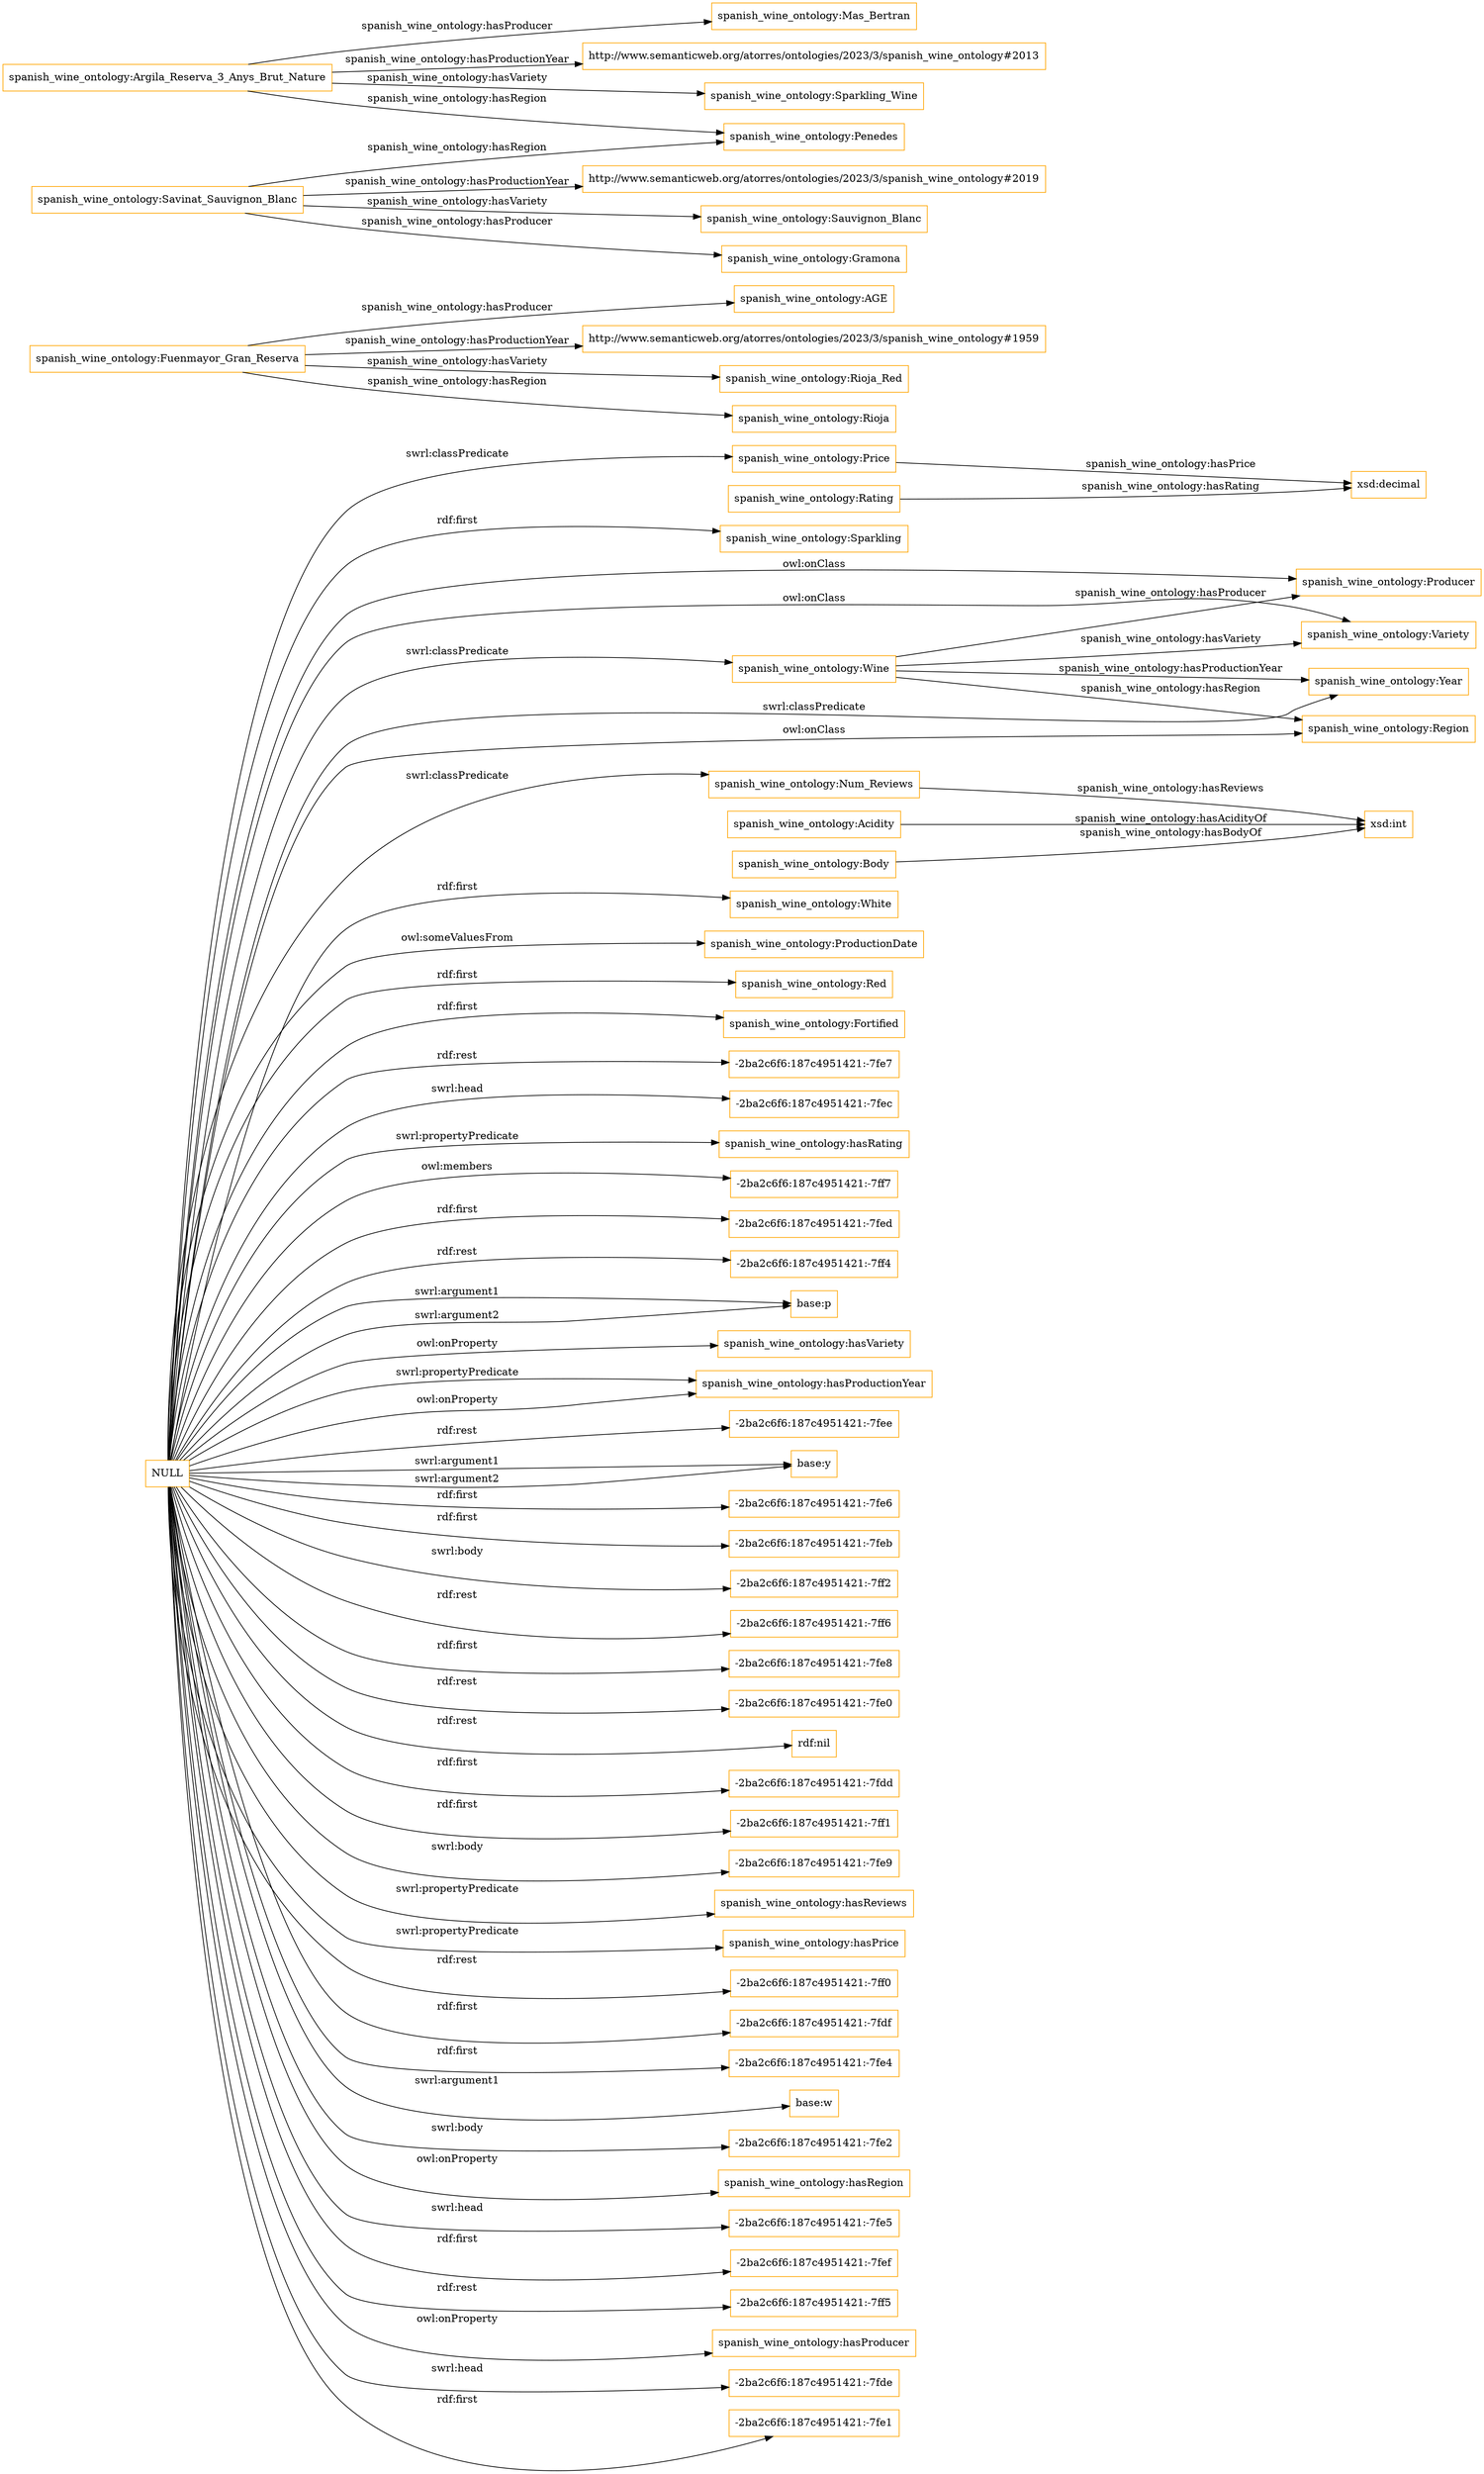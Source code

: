 digraph ar2dtool_diagram { 
rankdir=LR;
size="1501"
node [shape = rectangle, color="orange"]; "spanish_wine_ontology:Rating" "spanish_wine_ontology:Sparkling" "spanish_wine_ontology:Producer" "spanish_wine_ontology:Num_Reviews" "spanish_wine_ontology:White" "spanish_wine_ontology:Variety" "spanish_wine_ontology:ProductionDate" "spanish_wine_ontology:Year" "spanish_wine_ontology:Region" "spanish_wine_ontology:Wine" "spanish_wine_ontology:Red" "spanish_wine_ontology:Fortified" "spanish_wine_ontology:Acidity" "spanish_wine_ontology:Price" "spanish_wine_ontology:Body" ; /*classes style*/
	"spanish_wine_ontology:Fuenmayor_Gran_Reserva" -> "spanish_wine_ontology:AGE" [ label = "spanish_wine_ontology:hasProducer" ];
	"spanish_wine_ontology:Fuenmayor_Gran_Reserva" -> "http://www.semanticweb.org/atorres/ontologies/2023/3/spanish_wine_ontology#1959" [ label = "spanish_wine_ontology:hasProductionYear" ];
	"spanish_wine_ontology:Fuenmayor_Gran_Reserva" -> "spanish_wine_ontology:Rioja_Red" [ label = "spanish_wine_ontology:hasVariety" ];
	"spanish_wine_ontology:Fuenmayor_Gran_Reserva" -> "spanish_wine_ontology:Rioja" [ label = "spanish_wine_ontology:hasRegion" ];
	"spanish_wine_ontology:Argila_Reserva_3_Anys_Brut_Nature" -> "spanish_wine_ontology:Mas_Bertran" [ label = "spanish_wine_ontology:hasProducer" ];
	"spanish_wine_ontology:Argila_Reserva_3_Anys_Brut_Nature" -> "http://www.semanticweb.org/atorres/ontologies/2023/3/spanish_wine_ontology#2013" [ label = "spanish_wine_ontology:hasProductionYear" ];
	"spanish_wine_ontology:Argila_Reserva_3_Anys_Brut_Nature" -> "spanish_wine_ontology:Sparkling_Wine" [ label = "spanish_wine_ontology:hasVariety" ];
	"spanish_wine_ontology:Argila_Reserva_3_Anys_Brut_Nature" -> "spanish_wine_ontology:Penedes" [ label = "spanish_wine_ontology:hasRegion" ];
	"spanish_wine_ontology:Savinat_Sauvignon_Blanc" -> "spanish_wine_ontology:Penedes" [ label = "spanish_wine_ontology:hasRegion" ];
	"spanish_wine_ontology:Savinat_Sauvignon_Blanc" -> "http://www.semanticweb.org/atorres/ontologies/2023/3/spanish_wine_ontology#2019" [ label = "spanish_wine_ontology:hasProductionYear" ];
	"spanish_wine_ontology:Savinat_Sauvignon_Blanc" -> "spanish_wine_ontology:Sauvignon_Blanc" [ label = "spanish_wine_ontology:hasVariety" ];
	"spanish_wine_ontology:Savinat_Sauvignon_Blanc" -> "spanish_wine_ontology:Gramona" [ label = "spanish_wine_ontology:hasProducer" ];
	"NULL" -> "-2ba2c6f6:187c4951421:-7fe7" [ label = "rdf:rest" ];
	"NULL" -> "-2ba2c6f6:187c4951421:-7fec" [ label = "swrl:head" ];
	"NULL" -> "spanish_wine_ontology:hasRating" [ label = "swrl:propertyPredicate" ];
	"NULL" -> "-2ba2c6f6:187c4951421:-7ff7" [ label = "owl:members" ];
	"NULL" -> "-2ba2c6f6:187c4951421:-7fed" [ label = "rdf:first" ];
	"NULL" -> "-2ba2c6f6:187c4951421:-7ff4" [ label = "rdf:rest" ];
	"NULL" -> "base:p" [ label = "swrl:argument1" ];
	"NULL" -> "spanish_wine_ontology:hasVariety" [ label = "owl:onProperty" ];
	"NULL" -> "spanish_wine_ontology:hasProductionYear" [ label = "swrl:propertyPredicate" ];
	"NULL" -> "-2ba2c6f6:187c4951421:-7fee" [ label = "rdf:rest" ];
	"NULL" -> "base:y" [ label = "swrl:argument1" ];
	"NULL" -> "spanish_wine_ontology:Region" [ label = "owl:onClass" ];
	"NULL" -> "spanish_wine_ontology:White" [ label = "rdf:first" ];
	"NULL" -> "-2ba2c6f6:187c4951421:-7fe6" [ label = "rdf:first" ];
	"NULL" -> "-2ba2c6f6:187c4951421:-7feb" [ label = "rdf:first" ];
	"NULL" -> "-2ba2c6f6:187c4951421:-7ff2" [ label = "swrl:body" ];
	"NULL" -> "spanish_wine_ontology:Sparkling" [ label = "rdf:first" ];
	"NULL" -> "spanish_wine_ontology:ProductionDate" [ label = "owl:someValuesFrom" ];
	"NULL" -> "-2ba2c6f6:187c4951421:-7ff6" [ label = "rdf:rest" ];
	"NULL" -> "-2ba2c6f6:187c4951421:-7fe8" [ label = "rdf:first" ];
	"NULL" -> "-2ba2c6f6:187c4951421:-7fe0" [ label = "rdf:rest" ];
	"NULL" -> "spanish_wine_ontology:Red" [ label = "rdf:first" ];
	"NULL" -> "base:y" [ label = "swrl:argument2" ];
	"NULL" -> "rdf:nil" [ label = "rdf:rest" ];
	"NULL" -> "-2ba2c6f6:187c4951421:-7fdd" [ label = "rdf:first" ];
	"NULL" -> "-2ba2c6f6:187c4951421:-7ff1" [ label = "rdf:first" ];
	"NULL" -> "-2ba2c6f6:187c4951421:-7fe9" [ label = "swrl:body" ];
	"NULL" -> "spanish_wine_ontology:Year" [ label = "swrl:classPredicate" ];
	"NULL" -> "spanish_wine_ontology:hasReviews" [ label = "swrl:propertyPredicate" ];
	"NULL" -> "spanish_wine_ontology:hasPrice" [ label = "swrl:propertyPredicate" ];
	"NULL" -> "-2ba2c6f6:187c4951421:-7ff0" [ label = "rdf:rest" ];
	"NULL" -> "-2ba2c6f6:187c4951421:-7fdf" [ label = "rdf:first" ];
	"NULL" -> "spanish_wine_ontology:Wine" [ label = "swrl:classPredicate" ];
	"NULL" -> "spanish_wine_ontology:Fortified" [ label = "rdf:first" ];
	"NULL" -> "-2ba2c6f6:187c4951421:-7fe4" [ label = "rdf:first" ];
	"NULL" -> "base:w" [ label = "swrl:argument1" ];
	"NULL" -> "spanish_wine_ontology:Variety" [ label = "owl:onClass" ];
	"NULL" -> "-2ba2c6f6:187c4951421:-7fe2" [ label = "swrl:body" ];
	"NULL" -> "spanish_wine_ontology:hasRegion" [ label = "owl:onProperty" ];
	"NULL" -> "-2ba2c6f6:187c4951421:-7fe5" [ label = "swrl:head" ];
	"NULL" -> "-2ba2c6f6:187c4951421:-7fef" [ label = "rdf:first" ];
	"NULL" -> "-2ba2c6f6:187c4951421:-7ff5" [ label = "rdf:rest" ];
	"NULL" -> "spanish_wine_ontology:Num_Reviews" [ label = "swrl:classPredicate" ];
	"NULL" -> "base:p" [ label = "swrl:argument2" ];
	"NULL" -> "spanish_wine_ontology:hasProducer" [ label = "owl:onProperty" ];
	"NULL" -> "spanish_wine_ontology:Price" [ label = "swrl:classPredicate" ];
	"NULL" -> "-2ba2c6f6:187c4951421:-7fde" [ label = "swrl:head" ];
	"NULL" -> "spanish_wine_ontology:hasProductionYear" [ label = "owl:onProperty" ];
	"NULL" -> "-2ba2c6f6:187c4951421:-7fe1" [ label = "rdf:first" ];
	"NULL" -> "spanish_wine_ontology:Producer" [ label = "owl:onClass" ];
	"spanish_wine_ontology:Wine" -> "spanish_wine_ontology:Producer" [ label = "spanish_wine_ontology:hasProducer" ];
	"spanish_wine_ontology:Price" -> "xsd:decimal" [ label = "spanish_wine_ontology:hasPrice" ];
	"spanish_wine_ontology:Wine" -> "spanish_wine_ontology:Variety" [ label = "spanish_wine_ontology:hasVariety" ];
	"spanish_wine_ontology:Wine" -> "spanish_wine_ontology:Region" [ label = "spanish_wine_ontology:hasRegion" ];
	"spanish_wine_ontology:Wine" -> "spanish_wine_ontology:Year" [ label = "spanish_wine_ontology:hasProductionYear" ];
	"spanish_wine_ontology:Rating" -> "xsd:decimal" [ label = "spanish_wine_ontology:hasRating" ];
	"spanish_wine_ontology:Num_Reviews" -> "xsd:int" [ label = "spanish_wine_ontology:hasReviews" ];
	"spanish_wine_ontology:Acidity" -> "xsd:int" [ label = "spanish_wine_ontology:hasAcidityOf" ];
	"spanish_wine_ontology:Body" -> "xsd:int" [ label = "spanish_wine_ontology:hasBodyOf" ];

}
